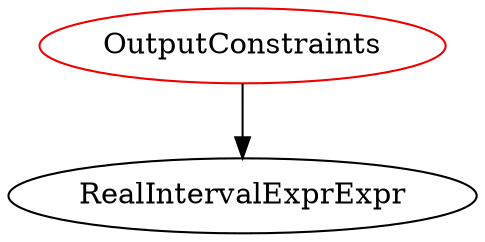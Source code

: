 digraph outputconstraints{
OutputConstraints -> RealIntervalExprExpr;
OutputConstraints	[shape=oval, color=red2, label="OutputConstraints"];
}
